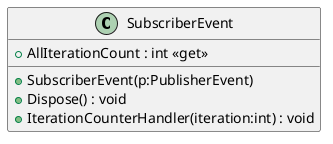 @startuml
class SubscriberEvent {
    + SubscriberEvent(p:PublisherEvent)
    + Dispose() : void
    + IterationCounterHandler(iteration:int) : void
    + AllIterationCount : int <<get>>
}
@enduml
